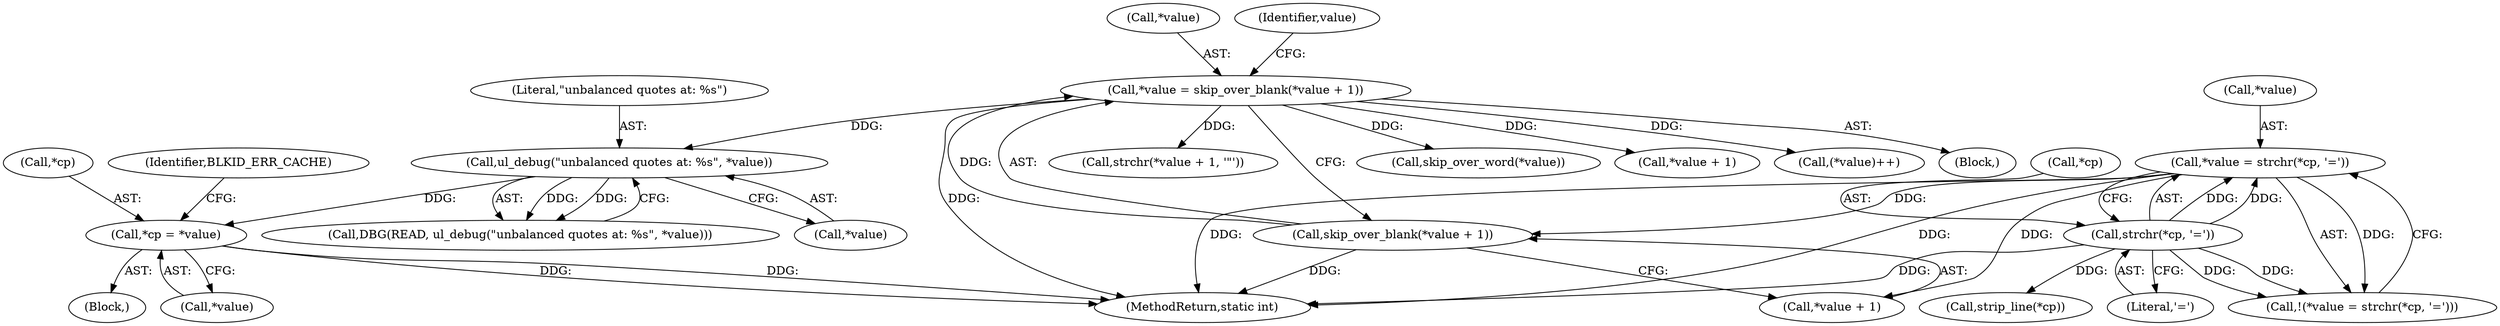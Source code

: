 digraph "0_util-linux_89e90ae7b2826110ea28c1c0eb8e7c56c3907bdc@pointer" {
"1000173" [label="(Call,*cp = *value)"];
"1000169" [label="(Call,ul_debug(\"unbalanced quotes at: %s\", *value))"];
"1000140" [label="(Call,*value = skip_over_blank(*value + 1))"];
"1000143" [label="(Call,skip_over_blank(*value + 1))"];
"1000120" [label="(Call,*value = strchr(*cp, '='))"];
"1000123" [label="(Call,strchr(*cp, '='))"];
"1000170" [label="(Literal,\"unbalanced quotes at: %s\")"];
"1000157" [label="(Call,strchr(*value + 1, '\"'))"];
"1000167" [label="(Call,DBG(READ, ul_debug(\"unbalanced quotes at: %s\", *value)))"];
"1000120" [label="(Call,*value = strchr(*cp, '='))"];
"1000180" [label="(Identifier,BLKID_ERR_CACHE)"];
"1000194" [label="(Call,skip_over_word(*value))"];
"1000166" [label="(Block,)"];
"1000144" [label="(Call,*value + 1)"];
"1000174" [label="(Call,*cp)"];
"1000119" [label="(Call,!(*value = strchr(*cp, '=')))"];
"1000124" [label="(Call,*cp)"];
"1000213" [label="(MethodReturn,static int)"];
"1000141" [label="(Call,*value)"];
"1000173" [label="(Call,*cp = *value)"];
"1000123" [label="(Call,strchr(*cp, '='))"];
"1000137" [label="(Call,strip_line(*cp))"];
"1000176" [label="(Call,*value)"];
"1000152" [label="(Identifier,value)"];
"1000158" [label="(Call,*value + 1)"];
"1000181" [label="(Call,(*value)++)"];
"1000121" [label="(Call,*value)"];
"1000171" [label="(Call,*value)"];
"1000169" [label="(Call,ul_debug(\"unbalanced quotes at: %s\", *value))"];
"1000143" [label="(Call,skip_over_blank(*value + 1))"];
"1000126" [label="(Literal,'=')"];
"1000104" [label="(Block,)"];
"1000140" [label="(Call,*value = skip_over_blank(*value + 1))"];
"1000173" -> "1000166"  [label="AST: "];
"1000173" -> "1000176"  [label="CFG: "];
"1000174" -> "1000173"  [label="AST: "];
"1000176" -> "1000173"  [label="AST: "];
"1000180" -> "1000173"  [label="CFG: "];
"1000173" -> "1000213"  [label="DDG: "];
"1000173" -> "1000213"  [label="DDG: "];
"1000169" -> "1000173"  [label="DDG: "];
"1000169" -> "1000167"  [label="AST: "];
"1000169" -> "1000171"  [label="CFG: "];
"1000170" -> "1000169"  [label="AST: "];
"1000171" -> "1000169"  [label="AST: "];
"1000167" -> "1000169"  [label="CFG: "];
"1000169" -> "1000167"  [label="DDG: "];
"1000169" -> "1000167"  [label="DDG: "];
"1000140" -> "1000169"  [label="DDG: "];
"1000140" -> "1000104"  [label="AST: "];
"1000140" -> "1000143"  [label="CFG: "];
"1000141" -> "1000140"  [label="AST: "];
"1000143" -> "1000140"  [label="AST: "];
"1000152" -> "1000140"  [label="CFG: "];
"1000140" -> "1000213"  [label="DDG: "];
"1000143" -> "1000140"  [label="DDG: "];
"1000140" -> "1000157"  [label="DDG: "];
"1000140" -> "1000158"  [label="DDG: "];
"1000140" -> "1000181"  [label="DDG: "];
"1000140" -> "1000194"  [label="DDG: "];
"1000143" -> "1000144"  [label="CFG: "];
"1000144" -> "1000143"  [label="AST: "];
"1000143" -> "1000213"  [label="DDG: "];
"1000120" -> "1000143"  [label="DDG: "];
"1000120" -> "1000119"  [label="AST: "];
"1000120" -> "1000123"  [label="CFG: "];
"1000121" -> "1000120"  [label="AST: "];
"1000123" -> "1000120"  [label="AST: "];
"1000119" -> "1000120"  [label="CFG: "];
"1000120" -> "1000213"  [label="DDG: "];
"1000120" -> "1000213"  [label="DDG: "];
"1000120" -> "1000119"  [label="DDG: "];
"1000123" -> "1000120"  [label="DDG: "];
"1000123" -> "1000120"  [label="DDG: "];
"1000120" -> "1000144"  [label="DDG: "];
"1000123" -> "1000126"  [label="CFG: "];
"1000124" -> "1000123"  [label="AST: "];
"1000126" -> "1000123"  [label="AST: "];
"1000123" -> "1000213"  [label="DDG: "];
"1000123" -> "1000119"  [label="DDG: "];
"1000123" -> "1000119"  [label="DDG: "];
"1000123" -> "1000137"  [label="DDG: "];
}
